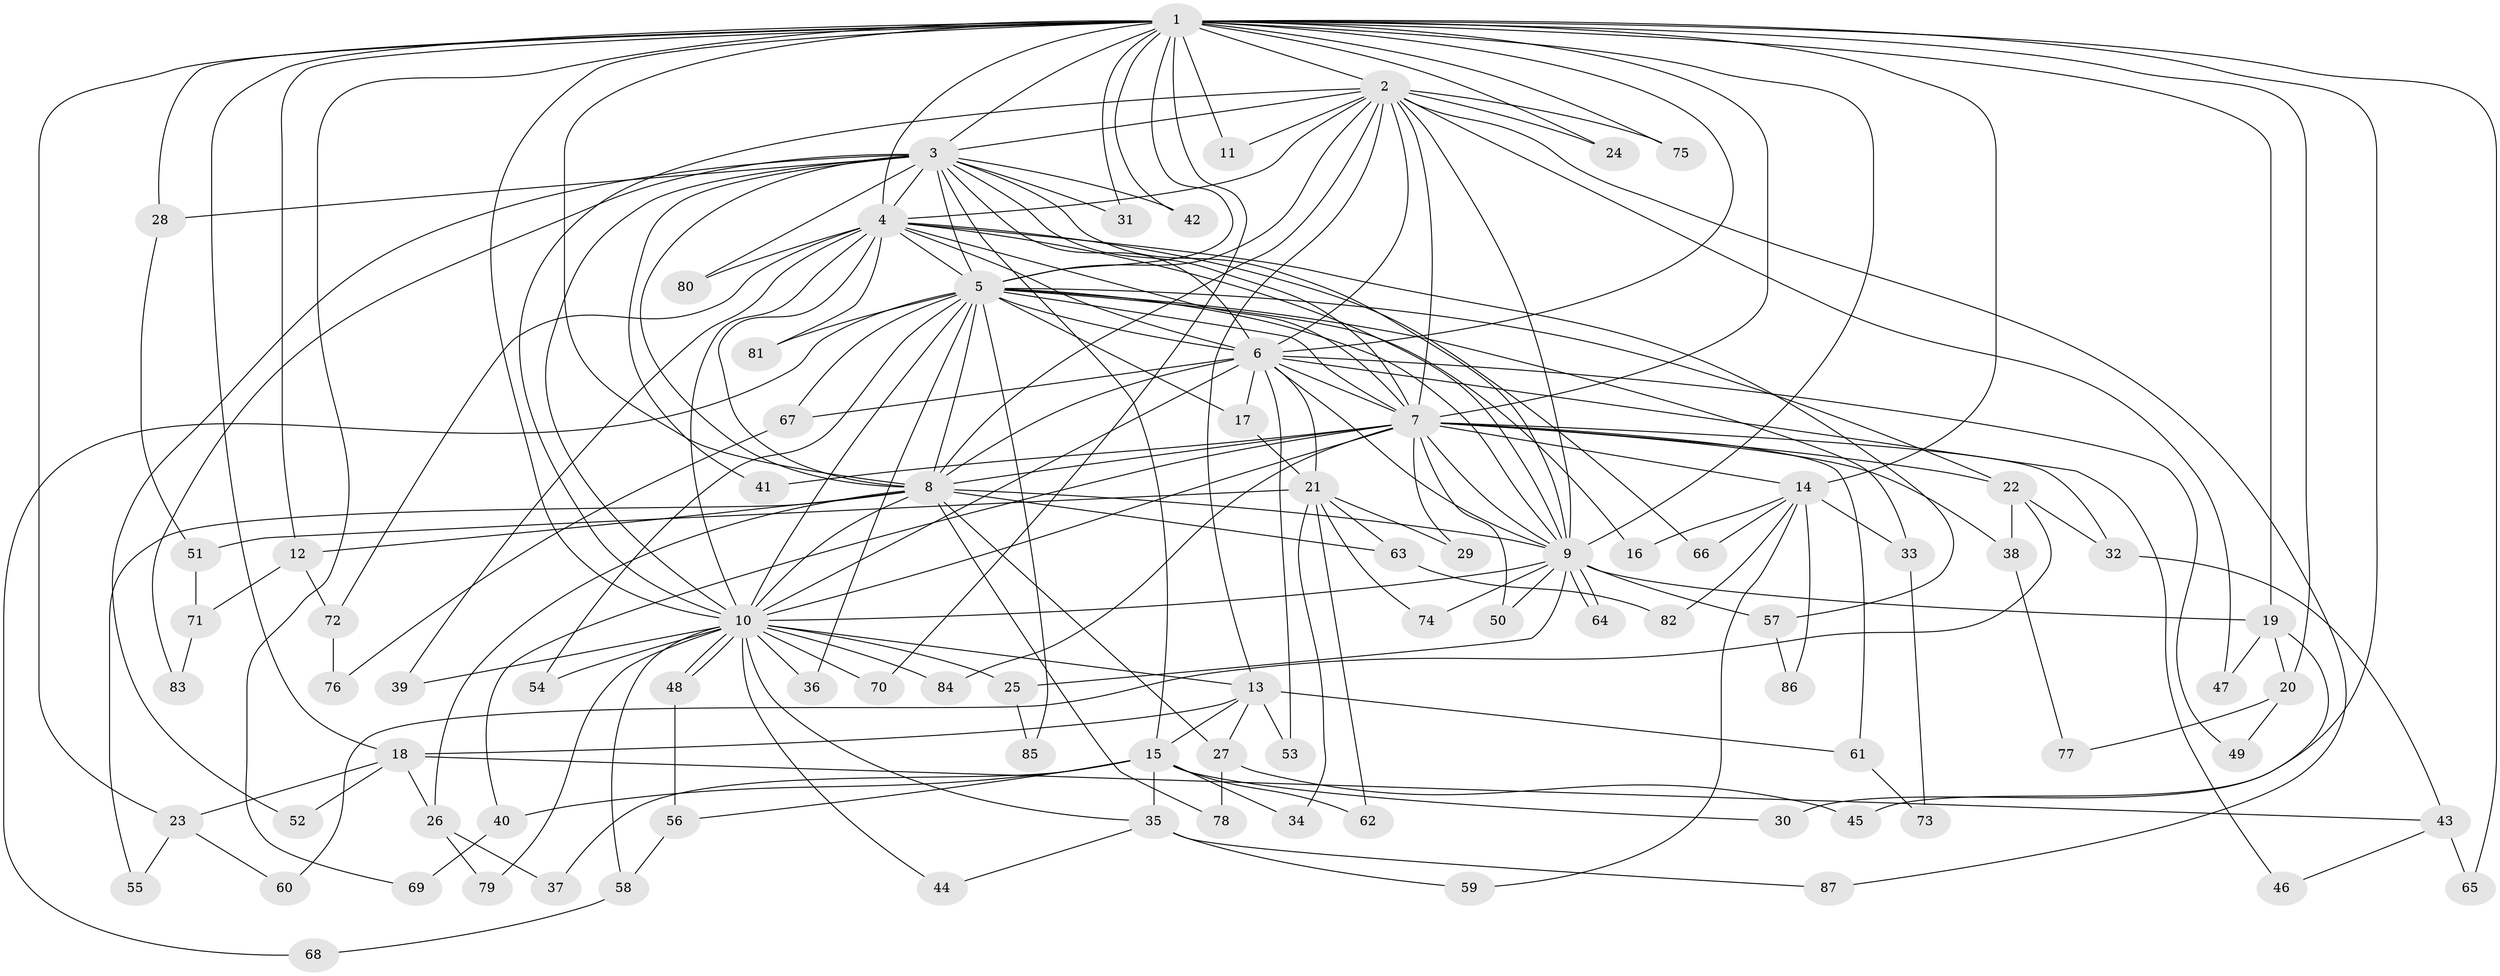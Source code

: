// coarse degree distribution, {20: 0.04838709677419355, 13: 0.016129032258064516, 15: 0.016129032258064516, 12: 0.03225806451612903, 17: 0.016129032258064516, 22: 0.016129032258064516, 2: 0.4838709677419355, 5: 0.06451612903225806, 9: 0.03225806451612903, 8: 0.016129032258064516, 7: 0.016129032258064516, 4: 0.08064516129032258, 3: 0.14516129032258066, 1: 0.016129032258064516}
// Generated by graph-tools (version 1.1) at 2025/51/02/27/25 19:51:41]
// undirected, 87 vertices, 199 edges
graph export_dot {
graph [start="1"]
  node [color=gray90,style=filled];
  1;
  2;
  3;
  4;
  5;
  6;
  7;
  8;
  9;
  10;
  11;
  12;
  13;
  14;
  15;
  16;
  17;
  18;
  19;
  20;
  21;
  22;
  23;
  24;
  25;
  26;
  27;
  28;
  29;
  30;
  31;
  32;
  33;
  34;
  35;
  36;
  37;
  38;
  39;
  40;
  41;
  42;
  43;
  44;
  45;
  46;
  47;
  48;
  49;
  50;
  51;
  52;
  53;
  54;
  55;
  56;
  57;
  58;
  59;
  60;
  61;
  62;
  63;
  64;
  65;
  66;
  67;
  68;
  69;
  70;
  71;
  72;
  73;
  74;
  75;
  76;
  77;
  78;
  79;
  80;
  81;
  82;
  83;
  84;
  85;
  86;
  87;
  1 -- 2;
  1 -- 3;
  1 -- 4;
  1 -- 5;
  1 -- 6;
  1 -- 7;
  1 -- 8;
  1 -- 9;
  1 -- 10;
  1 -- 11;
  1 -- 12;
  1 -- 14;
  1 -- 18;
  1 -- 19;
  1 -- 20;
  1 -- 23;
  1 -- 24;
  1 -- 28;
  1 -- 30;
  1 -- 31;
  1 -- 42;
  1 -- 65;
  1 -- 69;
  1 -- 70;
  1 -- 75;
  2 -- 3;
  2 -- 4;
  2 -- 5;
  2 -- 6;
  2 -- 7;
  2 -- 8;
  2 -- 9;
  2 -- 10;
  2 -- 11;
  2 -- 13;
  2 -- 24;
  2 -- 47;
  2 -- 75;
  2 -- 87;
  3 -- 4;
  3 -- 5;
  3 -- 6;
  3 -- 7;
  3 -- 8;
  3 -- 9;
  3 -- 10;
  3 -- 15;
  3 -- 28;
  3 -- 31;
  3 -- 41;
  3 -- 42;
  3 -- 52;
  3 -- 80;
  3 -- 83;
  4 -- 5;
  4 -- 6;
  4 -- 7;
  4 -- 8;
  4 -- 9;
  4 -- 10;
  4 -- 39;
  4 -- 57;
  4 -- 66;
  4 -- 72;
  4 -- 80;
  4 -- 81;
  5 -- 6;
  5 -- 7;
  5 -- 8;
  5 -- 9;
  5 -- 10;
  5 -- 16;
  5 -- 17;
  5 -- 22;
  5 -- 33;
  5 -- 36;
  5 -- 54;
  5 -- 67;
  5 -- 68;
  5 -- 81;
  5 -- 85;
  6 -- 7;
  6 -- 8;
  6 -- 9;
  6 -- 10;
  6 -- 17;
  6 -- 21;
  6 -- 46;
  6 -- 49;
  6 -- 53;
  6 -- 67;
  7 -- 8;
  7 -- 9;
  7 -- 10;
  7 -- 14;
  7 -- 22;
  7 -- 29;
  7 -- 32;
  7 -- 38;
  7 -- 40;
  7 -- 41;
  7 -- 50;
  7 -- 61;
  7 -- 84;
  8 -- 9;
  8 -- 10;
  8 -- 12;
  8 -- 26;
  8 -- 27;
  8 -- 55;
  8 -- 63;
  8 -- 78;
  9 -- 10;
  9 -- 19;
  9 -- 25;
  9 -- 50;
  9 -- 57;
  9 -- 64;
  9 -- 64;
  9 -- 74;
  10 -- 13;
  10 -- 25;
  10 -- 35;
  10 -- 36;
  10 -- 39;
  10 -- 44;
  10 -- 48;
  10 -- 48;
  10 -- 54;
  10 -- 58;
  10 -- 70;
  10 -- 79;
  10 -- 84;
  12 -- 71;
  12 -- 72;
  13 -- 15;
  13 -- 18;
  13 -- 27;
  13 -- 53;
  13 -- 61;
  14 -- 16;
  14 -- 33;
  14 -- 59;
  14 -- 66;
  14 -- 82;
  14 -- 86;
  15 -- 30;
  15 -- 34;
  15 -- 35;
  15 -- 37;
  15 -- 40;
  15 -- 56;
  15 -- 62;
  17 -- 21;
  18 -- 23;
  18 -- 26;
  18 -- 43;
  18 -- 52;
  19 -- 20;
  19 -- 45;
  19 -- 47;
  20 -- 49;
  20 -- 77;
  21 -- 29;
  21 -- 34;
  21 -- 51;
  21 -- 62;
  21 -- 63;
  21 -- 74;
  22 -- 32;
  22 -- 38;
  22 -- 60;
  23 -- 55;
  23 -- 60;
  25 -- 85;
  26 -- 37;
  26 -- 79;
  27 -- 45;
  27 -- 78;
  28 -- 51;
  32 -- 43;
  33 -- 73;
  35 -- 44;
  35 -- 59;
  35 -- 87;
  38 -- 77;
  40 -- 69;
  43 -- 46;
  43 -- 65;
  48 -- 56;
  51 -- 71;
  56 -- 58;
  57 -- 86;
  58 -- 68;
  61 -- 73;
  63 -- 82;
  67 -- 76;
  71 -- 83;
  72 -- 76;
}
